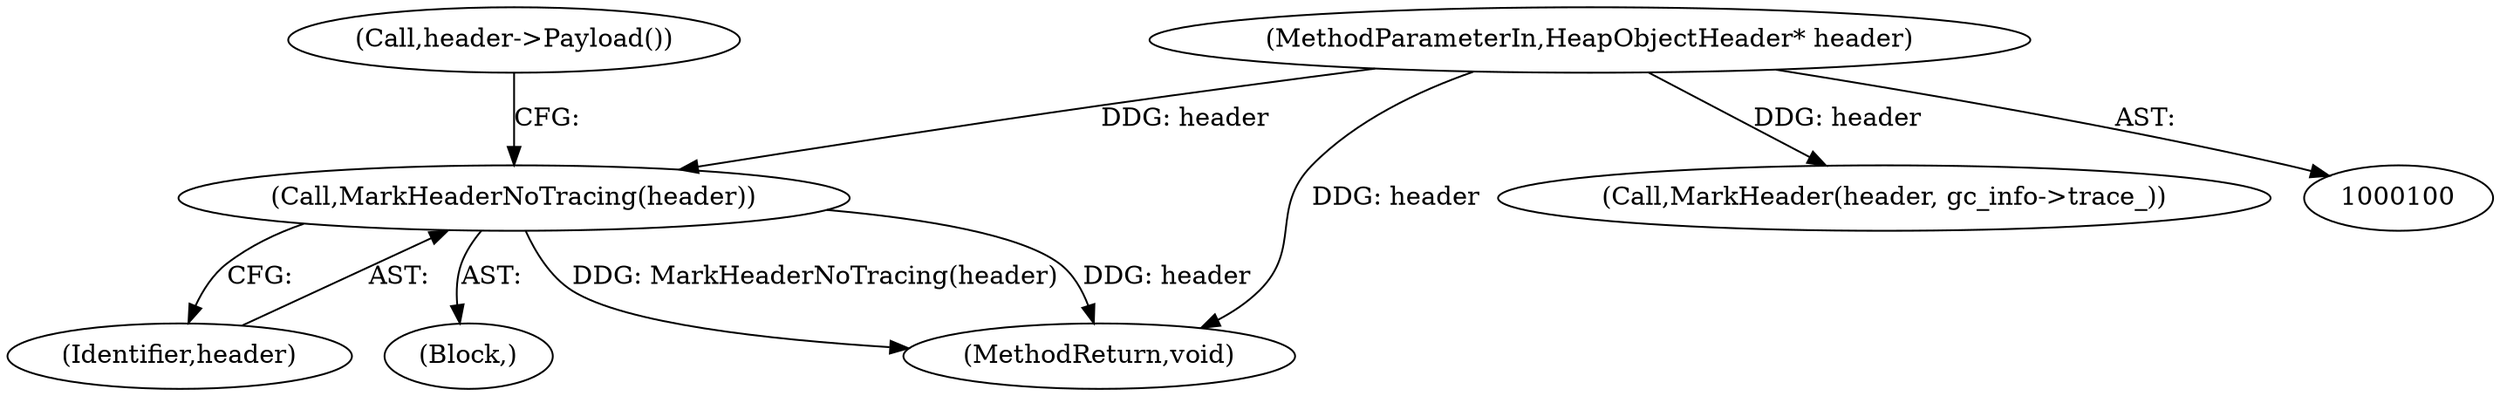 digraph "0_Chrome_20b65d00ca3d8696430e22efad7485366f8c3a21_6@API" {
"1000115" [label="(Call,MarkHeaderNoTracing(header))"];
"1000101" [label="(MethodParameterIn,HeapObjectHeader* header)"];
"1000116" [label="(Identifier,header)"];
"1000115" [label="(Call,MarkHeaderNoTracing(header))"];
"1000119" [label="(Call,header->Payload())"];
"1000114" [label="(Block,)"];
"1000128" [label="(MethodReturn,void)"];
"1000101" [label="(MethodParameterIn,HeapObjectHeader* header)"];
"1000123" [label="(Call,MarkHeader(header, gc_info->trace_))"];
"1000115" -> "1000114"  [label="AST: "];
"1000115" -> "1000116"  [label="CFG: "];
"1000116" -> "1000115"  [label="AST: "];
"1000119" -> "1000115"  [label="CFG: "];
"1000115" -> "1000128"  [label="DDG: MarkHeaderNoTracing(header)"];
"1000115" -> "1000128"  [label="DDG: header"];
"1000101" -> "1000115"  [label="DDG: header"];
"1000101" -> "1000100"  [label="AST: "];
"1000101" -> "1000128"  [label="DDG: header"];
"1000101" -> "1000123"  [label="DDG: header"];
}

